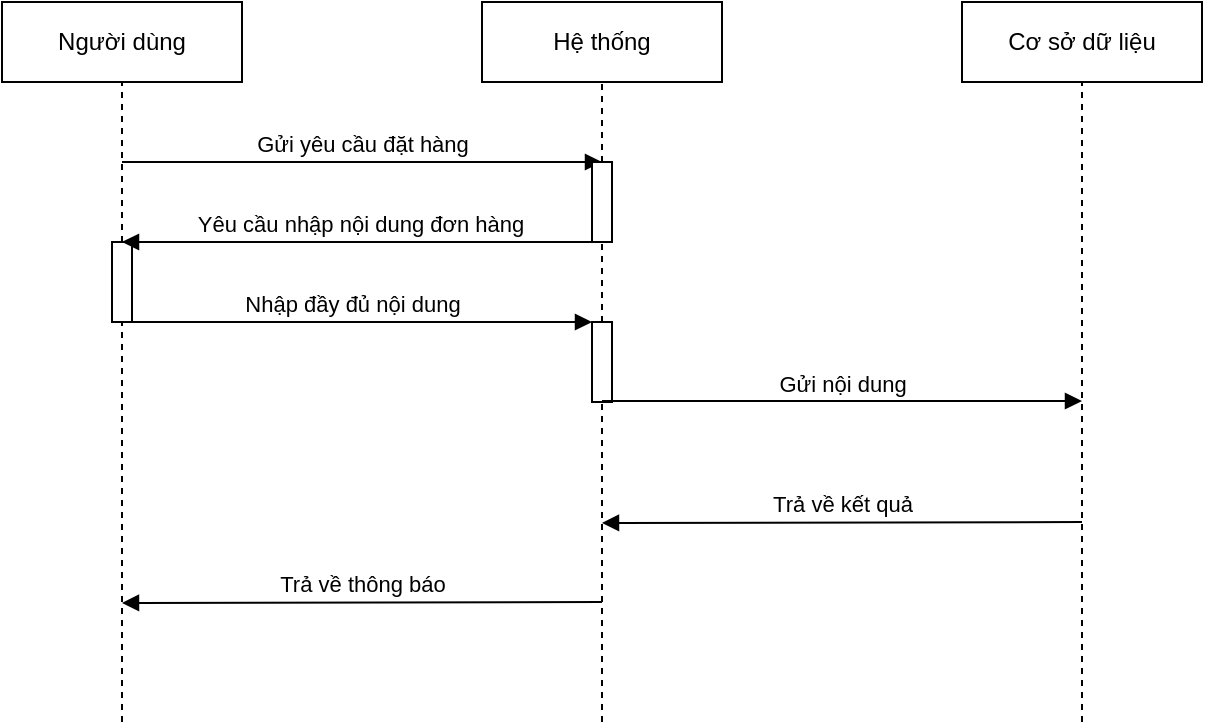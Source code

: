 <mxfile version="12.1.3" pages="1"><diagram id="UdWhbzBwhAabU06NBm2s" name="Page-1"><mxGraphModel dx="565" dy="324" grid="1" gridSize="10" guides="1" tooltips="1" connect="1" arrows="1" fold="1" page="1" pageScale="1" pageWidth="850" pageHeight="1100" math="0" shadow="0"><root><mxCell id="0"/><mxCell id="1" parent="0"/><mxCell id="xYJaAsnRNrTeT2zuozY6-1" value="Người dùng" style="rounded=0;whiteSpace=wrap;html=1;" vertex="1" parent="1"><mxGeometry width="120" height="40" as="geometry"/></mxCell><mxCell id="xYJaAsnRNrTeT2zuozY6-2" value="Hệ thống" style="rounded=0;whiteSpace=wrap;html=1;" vertex="1" parent="1"><mxGeometry x="240" width="120" height="40" as="geometry"/></mxCell><mxCell id="xYJaAsnRNrTeT2zuozY6-3" value="Cơ sở dữ liệu" style="rounded=0;whiteSpace=wrap;html=1;" vertex="1" parent="1"><mxGeometry x="480" width="120" height="40" as="geometry"/></mxCell><mxCell id="xYJaAsnRNrTeT2zuozY6-4" value="" style="endArrow=none;dashed=1;html=1;entryX=0.5;entryY=1;entryDx=0;entryDy=0;" edge="1" parent="1" source="xYJaAsnRNrTeT2zuozY6-10" target="xYJaAsnRNrTeT2zuozY6-1"><mxGeometry width="50" height="50" relative="1" as="geometry"><mxPoint x="60" y="360" as="sourcePoint"/><mxPoint x="60" y="50" as="targetPoint"/></mxGeometry></mxCell><mxCell id="xYJaAsnRNrTeT2zuozY6-5" value="" style="endArrow=none;dashed=1;html=1;entryX=0.5;entryY=1;entryDx=0;entryDy=0;" edge="1" parent="1" source="xYJaAsnRNrTeT2zuozY6-8" target="xYJaAsnRNrTeT2zuozY6-2"><mxGeometry width="50" height="50" relative="1" as="geometry"><mxPoint x="300" y="360" as="sourcePoint"/><mxPoint x="300" y="50" as="targetPoint"/></mxGeometry></mxCell><mxCell id="xYJaAsnRNrTeT2zuozY6-6" value="" style="endArrow=none;dashed=1;html=1;entryX=0.5;entryY=1;entryDx=0;entryDy=0;" edge="1" parent="1" target="xYJaAsnRNrTeT2zuozY6-3"><mxGeometry width="50" height="50" relative="1" as="geometry"><mxPoint x="540" y="360" as="sourcePoint"/><mxPoint x="310" y="50" as="targetPoint"/></mxGeometry></mxCell><mxCell id="xYJaAsnRNrTeT2zuozY6-7" value="Gửi yêu cầu đặt hàng" style="html=1;verticalAlign=bottom;endArrow=block;" edge="1" parent="1"><mxGeometry width="80" relative="1" as="geometry"><mxPoint x="60" y="80" as="sourcePoint"/><mxPoint x="300" y="80" as="targetPoint"/></mxGeometry></mxCell><mxCell id="xYJaAsnRNrTeT2zuozY6-8" value="" style="rounded=0;whiteSpace=wrap;html=1;direction=south;" vertex="1" parent="1"><mxGeometry x="295" y="80" width="10" height="40" as="geometry"/></mxCell><mxCell id="xYJaAsnRNrTeT2zuozY6-9" value="" style="endArrow=none;dashed=1;html=1;entryX=1;entryY=0.5;entryDx=0;entryDy=0;" edge="1" parent="1" source="xYJaAsnRNrTeT2zuozY6-13" target="xYJaAsnRNrTeT2zuozY6-8"><mxGeometry width="50" height="50" relative="1" as="geometry"><mxPoint x="300" y="360" as="sourcePoint"/><mxPoint x="-10" y="380" as="targetPoint"/></mxGeometry></mxCell><mxCell id="xYJaAsnRNrTeT2zuozY6-10" value="" style="rounded=0;whiteSpace=wrap;html=1;direction=south;" vertex="1" parent="1"><mxGeometry x="55" y="120" width="10" height="40" as="geometry"/></mxCell><mxCell id="xYJaAsnRNrTeT2zuozY6-11" value="" style="endArrow=none;dashed=1;html=1;entryX=1;entryY=0.5;entryDx=0;entryDy=0;" edge="1" parent="1" target="xYJaAsnRNrTeT2zuozY6-10"><mxGeometry width="50" height="50" relative="1" as="geometry"><mxPoint x="60" y="360" as="sourcePoint"/><mxPoint x="60" y="40" as="targetPoint"/></mxGeometry></mxCell><mxCell id="xYJaAsnRNrTeT2zuozY6-12" value="Yêu cầu nhập nội dung đơn hàng" style="html=1;verticalAlign=bottom;endArrow=block;exitX=1;exitY=0.75;exitDx=0;exitDy=0;" edge="1" parent="1" source="xYJaAsnRNrTeT2zuozY6-8"><mxGeometry width="80" relative="1" as="geometry"><mxPoint x="110" y="190" as="sourcePoint"/><mxPoint x="60" y="120" as="targetPoint"/></mxGeometry></mxCell><mxCell id="xYJaAsnRNrTeT2zuozY6-13" value="" style="rounded=0;whiteSpace=wrap;html=1;direction=south;" vertex="1" parent="1"><mxGeometry x="295" y="160" width="10" height="40" as="geometry"/></mxCell><mxCell id="xYJaAsnRNrTeT2zuozY6-14" value="" style="endArrow=none;dashed=1;html=1;entryX=1;entryY=0.5;entryDx=0;entryDy=0;" edge="1" parent="1" target="xYJaAsnRNrTeT2zuozY6-13"><mxGeometry width="50" height="50" relative="1" as="geometry"><mxPoint x="300" y="360" as="sourcePoint"/><mxPoint x="300" y="120" as="targetPoint"/></mxGeometry></mxCell><mxCell id="xYJaAsnRNrTeT2zuozY6-15" value="Nhập đầy đủ nội dung" style="html=1;verticalAlign=bottom;endArrow=block;" edge="1" parent="1"><mxGeometry width="80" relative="1" as="geometry"><mxPoint x="55" y="160" as="sourcePoint"/><mxPoint x="295" y="160" as="targetPoint"/></mxGeometry></mxCell><mxCell id="xYJaAsnRNrTeT2zuozY6-16" value="Gửi nội dung" style="html=1;verticalAlign=bottom;endArrow=block;" edge="1" parent="1"><mxGeometry width="80" relative="1" as="geometry"><mxPoint x="300" y="199.5" as="sourcePoint"/><mxPoint x="540" y="199.5" as="targetPoint"/></mxGeometry></mxCell><mxCell id="xYJaAsnRNrTeT2zuozY6-17" value="Trả về kết quả" style="html=1;verticalAlign=bottom;endArrow=block;exitX=1;exitY=0.75;exitDx=0;exitDy=0;" edge="1" parent="1"><mxGeometry width="80" relative="1" as="geometry"><mxPoint x="540" y="260" as="sourcePoint"/><mxPoint x="300" y="260.5" as="targetPoint"/></mxGeometry></mxCell><mxCell id="xYJaAsnRNrTeT2zuozY6-18" value="Trả về thông báo" style="html=1;verticalAlign=bottom;endArrow=block;exitX=1;exitY=0.75;exitDx=0;exitDy=0;" edge="1" parent="1"><mxGeometry width="80" relative="1" as="geometry"><mxPoint x="300" y="300" as="sourcePoint"/><mxPoint x="60" y="300.5" as="targetPoint"/></mxGeometry></mxCell></root></mxGraphModel></diagram></mxfile>